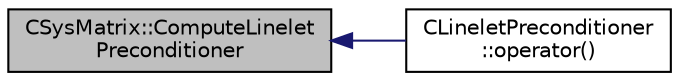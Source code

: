 digraph "CSysMatrix::ComputeLineletPreconditioner"
{
  edge [fontname="Helvetica",fontsize="10",labelfontname="Helvetica",labelfontsize="10"];
  node [fontname="Helvetica",fontsize="10",shape=record];
  rankdir="LR";
  Node286 [label="CSysMatrix::ComputeLinelet\lPreconditioner",height=0.2,width=0.4,color="black", fillcolor="grey75", style="filled", fontcolor="black"];
  Node286 -> Node287 [dir="back",color="midnightblue",fontsize="10",style="solid",fontname="Helvetica"];
  Node287 [label="CLineletPreconditioner\l::operator()",height=0.2,width=0.4,color="black", fillcolor="white", style="filled",URL="$class_c_linelet_preconditioner.html#adb0b43ae1c33e352d5f7bf4c972b9d65",tooltip="operator that defines the preconditioner operation "];
}
